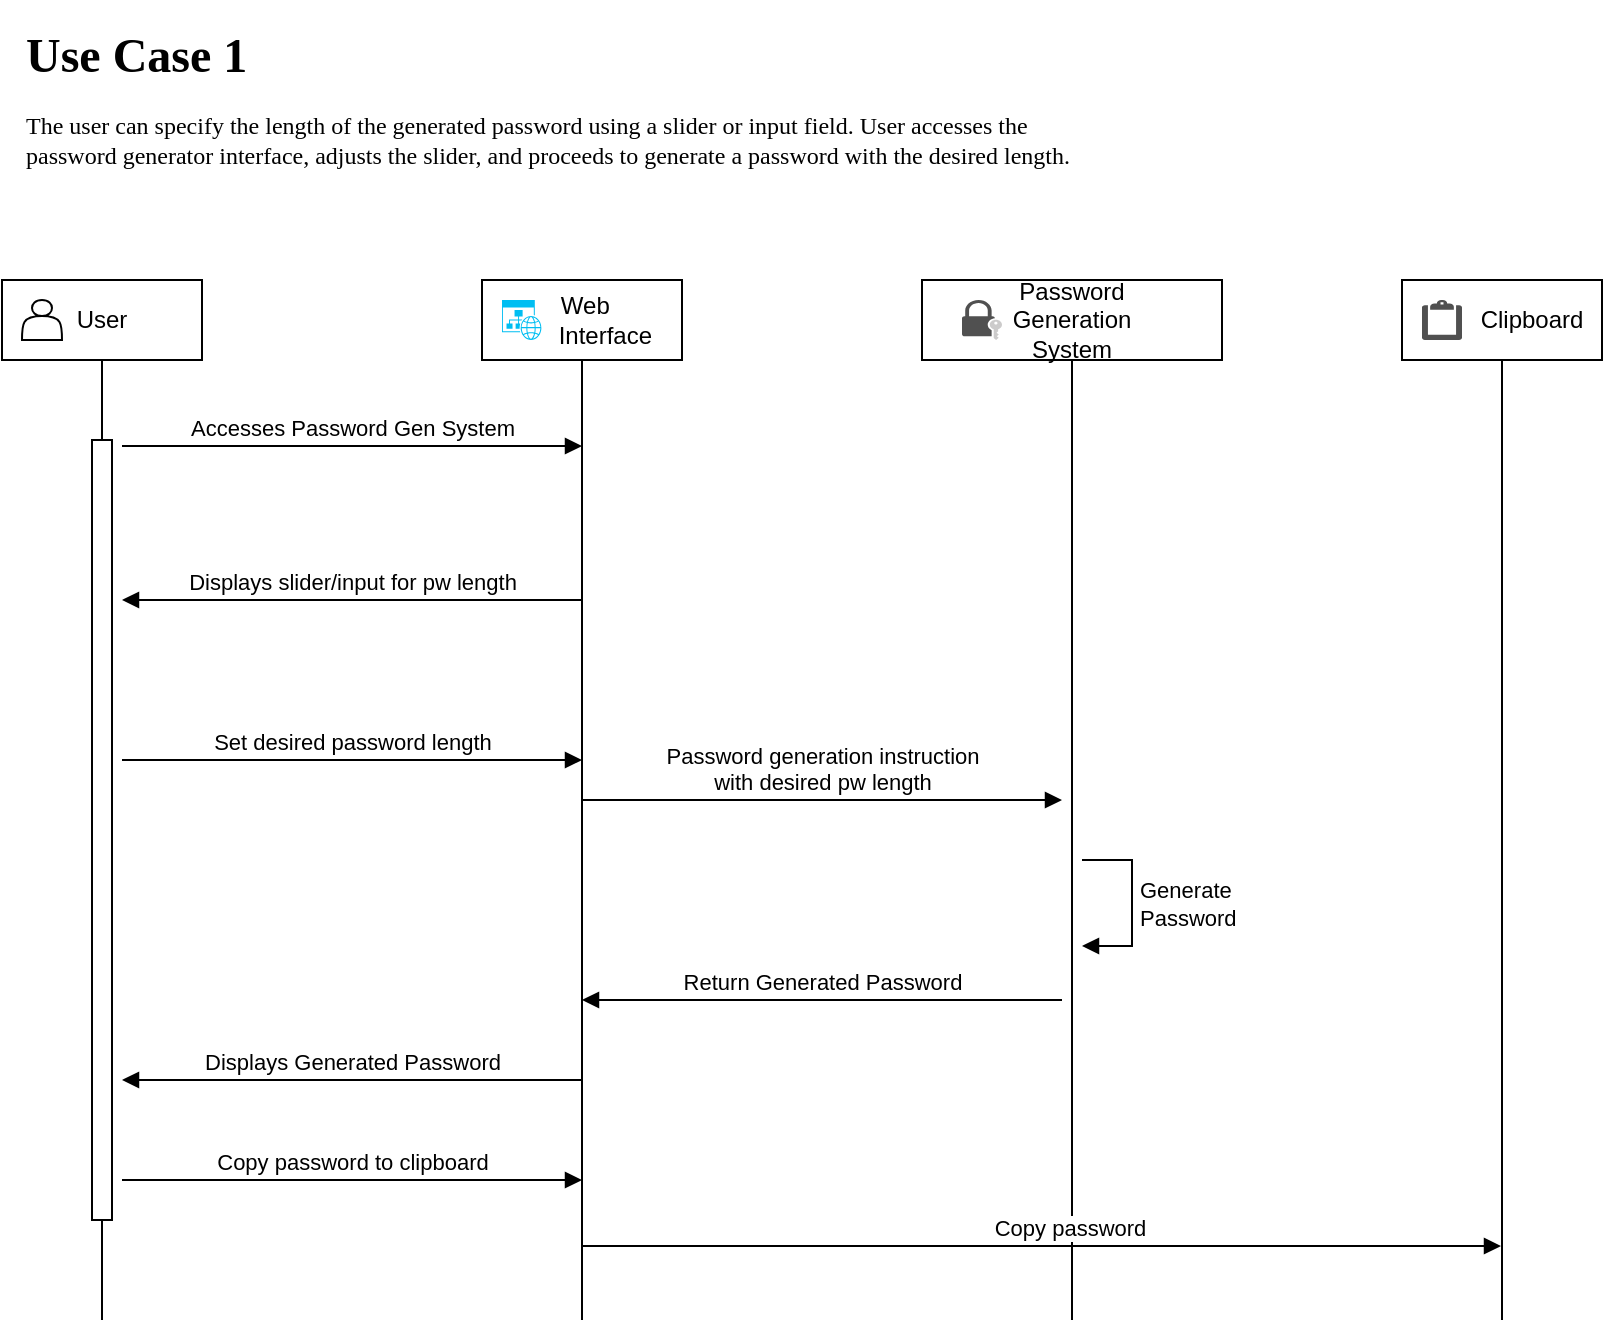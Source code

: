 <mxfile>
    <diagram id="uxfYXJaPu9uqRXLBXvjK" name="Page-1">
        <mxGraphModel dx="1066" dy="732" grid="0" gridSize="10" guides="1" tooltips="1" connect="1" arrows="1" fold="1" page="1" pageScale="1" pageWidth="850" pageHeight="1100" background="none" math="0" shadow="0">
            <root>
                <mxCell id="0"/>
                <mxCell id="1" parent="0"/>
                <mxCell id="3" value="User" style="shape=umlLifeline;perimeter=lifelinePerimeter;whiteSpace=wrap;html=1;container=1;collapsible=0;recursiveResize=0;outlineConnect=0;lifelineDashed=0;" vertex="1" parent="1">
                    <mxGeometry x="30" y="140" width="100" height="520" as="geometry"/>
                </mxCell>
                <mxCell id="4" value="" style="shape=actor;whiteSpace=wrap;html=1;" vertex="1" parent="3">
                    <mxGeometry x="10" y="10" width="20" height="20" as="geometry"/>
                </mxCell>
                <mxCell id="13" value="" style="html=1;points=[];perimeter=orthogonalPerimeter;" vertex="1" parent="3">
                    <mxGeometry x="45" y="80" width="10" height="390" as="geometry"/>
                </mxCell>
                <mxCell id="9" value="Password &lt;br&gt;Generation &lt;br&gt;System" style="shape=umlLifeline;perimeter=lifelinePerimeter;whiteSpace=wrap;html=1;container=1;collapsible=0;recursiveResize=0;outlineConnect=0;lifelineDashed=0;" vertex="1" parent="1">
                    <mxGeometry x="490" y="140" width="150" height="520" as="geometry"/>
                </mxCell>
                <mxCell id="12" value="" style="sketch=0;pointerEvents=1;shadow=0;dashed=0;html=1;strokeColor=none;fillColor=#505050;labelPosition=center;verticalLabelPosition=bottom;verticalAlign=top;outlineConnect=0;align=center;shape=mxgraph.office.security.lock_with_key_security_ghosted;" vertex="1" parent="9">
                    <mxGeometry x="20" y="10" width="20" height="20" as="geometry"/>
                </mxCell>
                <mxCell id="24" value="Generate&lt;br&gt;Password" style="edgeStyle=orthogonalEdgeStyle;html=1;align=left;spacingLeft=2;endArrow=block;rounded=0;entryX=1;entryY=0;" edge="1" parent="9">
                    <mxGeometry relative="1" as="geometry">
                        <mxPoint x="80" y="290" as="sourcePoint"/>
                        <Array as="points">
                            <mxPoint x="105" y="290"/>
                        </Array>
                        <mxPoint x="80" y="333" as="targetPoint"/>
                    </mxGeometry>
                </mxCell>
                <mxCell id="16" value="Displays slider/input for pw length" style="html=1;verticalAlign=bottom;endArrow=block;" edge="1" parent="1">
                    <mxGeometry width="80" relative="1" as="geometry">
                        <mxPoint x="320" y="300" as="sourcePoint"/>
                        <mxPoint x="90" y="300" as="targetPoint"/>
                    </mxGeometry>
                </mxCell>
                <mxCell id="17" value="Set desired password length" style="html=1;verticalAlign=bottom;endArrow=block;" edge="1" parent="1">
                    <mxGeometry width="80" relative="1" as="geometry">
                        <mxPoint x="90" y="380" as="sourcePoint"/>
                        <mxPoint x="320" y="380" as="targetPoint"/>
                    </mxGeometry>
                </mxCell>
                <mxCell id="25" value="Displays Generated Password" style="html=1;verticalAlign=bottom;endArrow=block;" edge="1" parent="1">
                    <mxGeometry width="80" relative="1" as="geometry">
                        <mxPoint x="320" y="540" as="sourcePoint"/>
                        <mxPoint x="90" y="540" as="targetPoint"/>
                    </mxGeometry>
                </mxCell>
                <mxCell id="14" value="Accesses Password Gen System" style="html=1;verticalAlign=bottom;endArrow=block;" edge="1" parent="1">
                    <mxGeometry width="80" relative="1" as="geometry">
                        <mxPoint x="90" y="223" as="sourcePoint"/>
                        <mxPoint x="320" y="223" as="targetPoint"/>
                    </mxGeometry>
                </mxCell>
                <mxCell id="29" value="&amp;nbsp; Web&amp;nbsp;&lt;br&gt;&amp;nbsp; &amp;nbsp; &amp;nbsp; &amp;nbsp;Interface" style="shape=umlLifeline;perimeter=lifelinePerimeter;whiteSpace=wrap;html=1;container=1;collapsible=0;recursiveResize=0;outlineConnect=0;lifelineDashed=0;" vertex="1" parent="1">
                    <mxGeometry x="270" y="140" width="100" height="520" as="geometry"/>
                </mxCell>
                <mxCell id="30" value="" style="verticalLabelPosition=bottom;html=1;verticalAlign=top;align=center;strokeColor=none;fillColor=#00BEF2;shape=mxgraph.azure.website_generic;pointerEvents=1;" vertex="1" parent="29">
                    <mxGeometry x="10" y="10" width="20" height="20" as="geometry"/>
                </mxCell>
                <mxCell id="32" value="Password generation instruction&lt;br&gt;with desired pw length" style="html=1;verticalAlign=bottom;endArrow=block;" edge="1" parent="1" source="29">
                    <mxGeometry width="80" relative="1" as="geometry">
                        <mxPoint x="400" y="420" as="sourcePoint"/>
                        <mxPoint x="560" y="400" as="targetPoint"/>
                    </mxGeometry>
                </mxCell>
                <mxCell id="33" value="Return Generated Password" style="html=1;verticalAlign=bottom;endArrow=block;" edge="1" parent="1" target="29">
                    <mxGeometry width="80" relative="1" as="geometry">
                        <mxPoint x="560" y="500" as="sourcePoint"/>
                        <mxPoint x="400" y="500" as="targetPoint"/>
                    </mxGeometry>
                </mxCell>
                <mxCell id="35" value="&lt;h1 style=&quot;line-height: 100%;&quot;&gt;&lt;font face=&quot;Georgia&quot;&gt;Use Case 1&lt;/font&gt;&lt;/h1&gt;&lt;div&gt;&lt;font face=&quot;Georgia&quot;&gt;The user can specify the length of the generated password using a slider or input field.&amp;nbsp;&lt;span style=&quot;background-color: initial;&quot;&gt;User accesses the password generator interface, adjusts the slider, and proceeds to generate a password with the desired length.&amp;nbsp;&lt;/span&gt;&lt;/font&gt;&lt;/div&gt;" style="text;html=1;strokeColor=none;fillColor=none;spacing=5;spacingTop=-20;whiteSpace=wrap;overflow=hidden;rounded=0;labelBorderColor=none;spacingLeft=7;" vertex="1" parent="1">
                    <mxGeometry x="30" y="10" width="560" height="100" as="geometry"/>
                </mxCell>
                <mxCell id="39" value="&amp;nbsp; &amp;nbsp; &amp;nbsp; &amp;nbsp; &amp;nbsp;Clipboard" style="shape=umlLifeline;perimeter=lifelinePerimeter;whiteSpace=wrap;html=1;container=1;collapsible=0;recursiveResize=0;outlineConnect=0;lifelineDashed=0;" vertex="1" parent="1">
                    <mxGeometry x="730" y="140" width="100" height="520" as="geometry"/>
                </mxCell>
                <mxCell id="41" value="" style="sketch=0;pointerEvents=1;shadow=0;dashed=0;html=1;strokeColor=none;fillColor=#505050;labelPosition=center;verticalLabelPosition=bottom;verticalAlign=top;outlineConnect=0;align=center;shape=mxgraph.office.concepts.clipboard;labelBackgroundColor=#18141D;labelBorderColor=none;fontFamily=Helvetica;fontSize=12;fontColor=none;" vertex="1" parent="39">
                    <mxGeometry x="10" y="10" width="20" height="20" as="geometry"/>
                </mxCell>
                <mxCell id="42" value="Copy password to clipboard" style="html=1;verticalAlign=bottom;endArrow=block;" edge="1" parent="1">
                    <mxGeometry width="80" relative="1" as="geometry">
                        <mxPoint x="90" y="590" as="sourcePoint"/>
                        <mxPoint x="320" y="590" as="targetPoint"/>
                        <Array as="points"/>
                    </mxGeometry>
                </mxCell>
                <mxCell id="43" value="&amp;nbsp; &amp;nbsp; &amp;nbsp; &amp;nbsp; &amp;nbsp;Copy password" style="html=1;verticalAlign=bottom;endArrow=block;" edge="1" parent="1" target="39">
                    <mxGeometry width="80" relative="1" as="geometry">
                        <mxPoint x="320" y="623" as="sourcePoint"/>
                        <mxPoint x="630" y="610" as="targetPoint"/>
                    </mxGeometry>
                </mxCell>
            </root>
        </mxGraphModel>
    </diagram>
</mxfile>